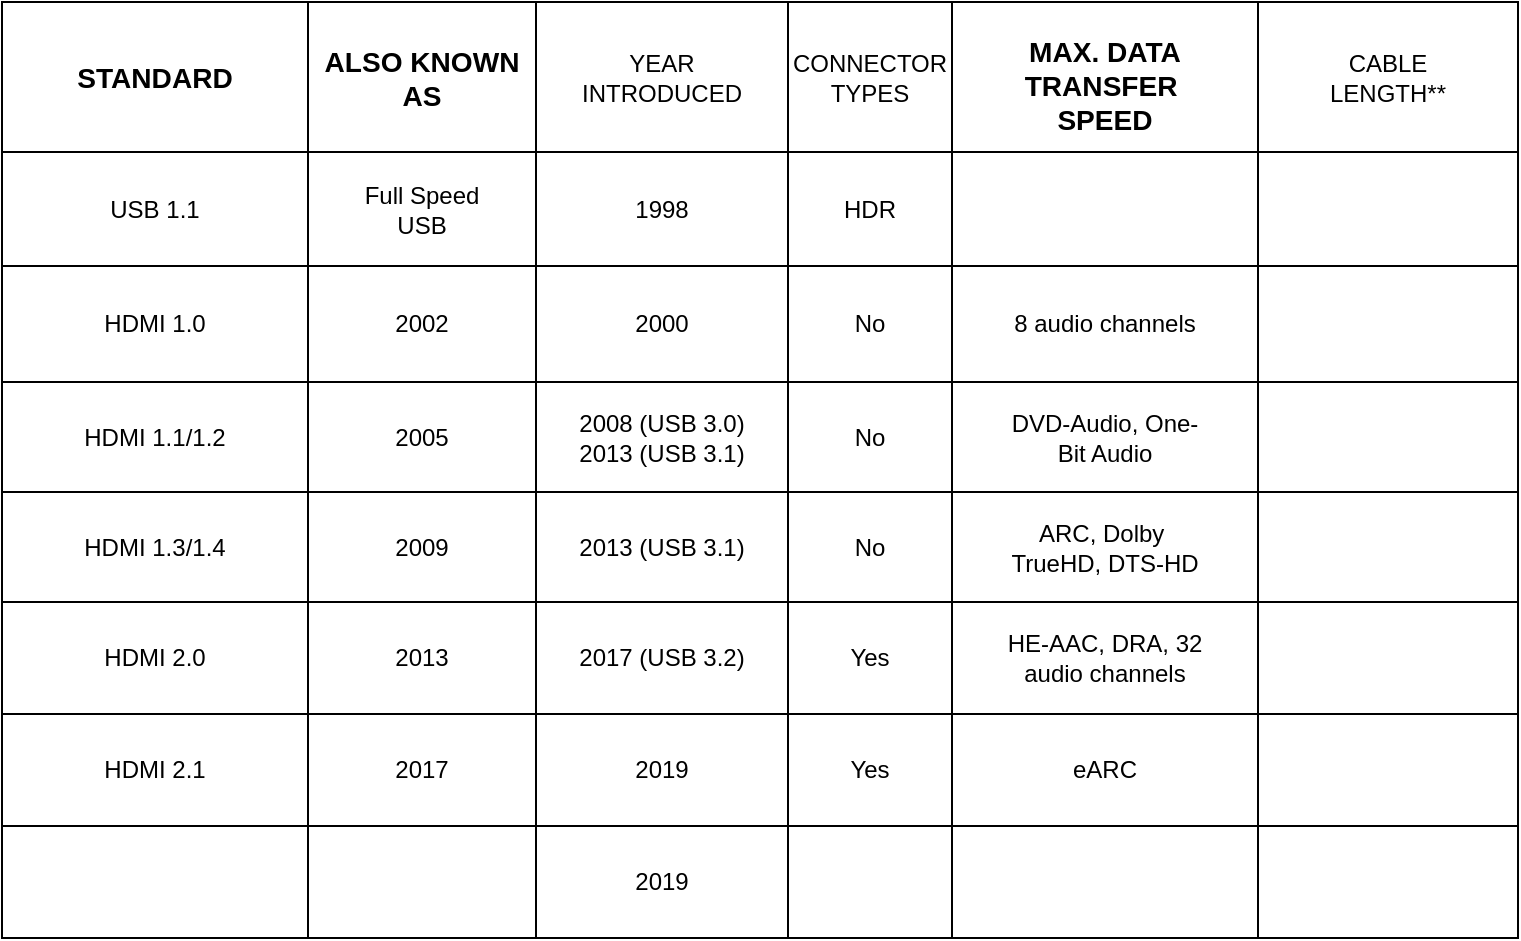 <mxfile version="24.7.14">
  <diagram name="Page-1" id="ngXgqCBh17LJP2s46bQ9">
    <mxGraphModel dx="1022" dy="812" grid="1" gridSize="10" guides="1" tooltips="1" connect="1" arrows="1" fold="1" page="1" pageScale="1" pageWidth="850" pageHeight="1100" math="0" shadow="0">
      <root>
        <mxCell id="0" />
        <mxCell id="1" parent="0" />
        <mxCell id="-isTI6uLrvyU-4uXy8v9-1" value="" style="shape=table;startSize=0;container=1;collapsible=0;childLayout=tableLayout;" vertex="1" parent="1">
          <mxGeometry x="10" y="190" width="758" height="468" as="geometry" />
        </mxCell>
        <mxCell id="-isTI6uLrvyU-4uXy8v9-2" value="" style="shape=tableRow;horizontal=0;startSize=0;swimlaneHead=0;swimlaneBody=0;strokeColor=inherit;top=0;left=0;bottom=0;right=0;collapsible=0;dropTarget=0;fillColor=none;points=[[0,0.5],[1,0.5]];portConstraint=eastwest;" vertex="1" parent="-isTI6uLrvyU-4uXy8v9-1">
          <mxGeometry width="758" height="75" as="geometry" />
        </mxCell>
        <mxCell id="-isTI6uLrvyU-4uXy8v9-3" value="&lt;h3&gt;STANDARD&lt;/h3&gt;" style="shape=partialRectangle;html=1;whiteSpace=wrap;connectable=0;strokeColor=inherit;overflow=hidden;fillColor=none;top=0;left=0;bottom=0;right=0;pointerEvents=1;" vertex="1" parent="-isTI6uLrvyU-4uXy8v9-2">
          <mxGeometry width="153" height="75" as="geometry">
            <mxRectangle width="153" height="75" as="alternateBounds" />
          </mxGeometry>
        </mxCell>
        <mxCell id="-isTI6uLrvyU-4uXy8v9-4" value="&lt;h3&gt;ALSO KNOWN AS&lt;/h3&gt;" style="shape=partialRectangle;html=1;whiteSpace=wrap;connectable=0;strokeColor=inherit;overflow=hidden;fillColor=none;top=0;left=0;bottom=0;right=0;pointerEvents=1;" vertex="1" parent="-isTI6uLrvyU-4uXy8v9-2">
          <mxGeometry x="153" width="114" height="75" as="geometry">
            <mxRectangle width="114" height="75" as="alternateBounds" />
          </mxGeometry>
        </mxCell>
        <mxCell id="-isTI6uLrvyU-4uXy8v9-6" value="YEAR&lt;div&gt;INTRODUCED&lt;/div&gt;" style="shape=partialRectangle;html=1;whiteSpace=wrap;connectable=0;strokeColor=inherit;overflow=hidden;fillColor=none;top=0;left=0;bottom=0;right=0;pointerEvents=1;" vertex="1" parent="-isTI6uLrvyU-4uXy8v9-2">
          <mxGeometry x="267" width="126" height="75" as="geometry">
            <mxRectangle width="126" height="75" as="alternateBounds" />
          </mxGeometry>
        </mxCell>
        <mxCell id="-isTI6uLrvyU-4uXy8v9-7" value="CONNECTOR&lt;div&gt;TYPES&lt;/div&gt;" style="shape=partialRectangle;html=1;whiteSpace=wrap;connectable=0;strokeColor=inherit;overflow=hidden;fillColor=none;top=0;left=0;bottom=0;right=0;pointerEvents=1;" vertex="1" parent="-isTI6uLrvyU-4uXy8v9-2">
          <mxGeometry x="393" width="82" height="75" as="geometry">
            <mxRectangle width="82" height="75" as="alternateBounds" />
          </mxGeometry>
        </mxCell>
        <mxCell id="-isTI6uLrvyU-4uXy8v9-8" value="&lt;h3&gt;MAX. DATA&lt;br&gt;TRANSFER&amp;nbsp;&lt;br&gt;SPEED&lt;/h3&gt;" style="shape=partialRectangle;html=1;whiteSpace=wrap;connectable=0;strokeColor=inherit;overflow=hidden;fillColor=none;top=0;left=0;bottom=0;right=0;pointerEvents=1;" vertex="1" parent="-isTI6uLrvyU-4uXy8v9-2">
          <mxGeometry x="475" width="153" height="75" as="geometry">
            <mxRectangle width="153" height="75" as="alternateBounds" />
          </mxGeometry>
        </mxCell>
        <mxCell id="-isTI6uLrvyU-4uXy8v9-51" value="CABLE&lt;div&gt;LENGTH**&lt;/div&gt;" style="shape=partialRectangle;html=1;whiteSpace=wrap;connectable=0;strokeColor=inherit;overflow=hidden;fillColor=none;top=0;left=0;bottom=0;right=0;pointerEvents=1;" vertex="1" parent="-isTI6uLrvyU-4uXy8v9-2">
          <mxGeometry x="628" width="130" height="75" as="geometry">
            <mxRectangle width="130" height="75" as="alternateBounds" />
          </mxGeometry>
        </mxCell>
        <mxCell id="-isTI6uLrvyU-4uXy8v9-9" value="" style="shape=tableRow;horizontal=0;startSize=0;swimlaneHead=0;swimlaneBody=0;strokeColor=inherit;top=0;left=0;bottom=0;right=0;collapsible=0;dropTarget=0;fillColor=none;points=[[0,0.5],[1,0.5]];portConstraint=eastwest;" vertex="1" parent="-isTI6uLrvyU-4uXy8v9-1">
          <mxGeometry y="75" width="758" height="57" as="geometry" />
        </mxCell>
        <mxCell id="-isTI6uLrvyU-4uXy8v9-10" value="USB 1.1" style="shape=partialRectangle;html=1;whiteSpace=wrap;connectable=0;strokeColor=inherit;overflow=hidden;fillColor=none;top=0;left=0;bottom=0;right=0;pointerEvents=1;" vertex="1" parent="-isTI6uLrvyU-4uXy8v9-9">
          <mxGeometry width="153" height="57" as="geometry">
            <mxRectangle width="153" height="57" as="alternateBounds" />
          </mxGeometry>
        </mxCell>
        <mxCell id="-isTI6uLrvyU-4uXy8v9-11" value="Full Speed&lt;div&gt;USB&lt;/div&gt;" style="shape=partialRectangle;html=1;whiteSpace=wrap;connectable=0;strokeColor=inherit;overflow=hidden;fillColor=none;top=0;left=0;bottom=0;right=0;pointerEvents=1;" vertex="1" parent="-isTI6uLrvyU-4uXy8v9-9">
          <mxGeometry x="153" width="114" height="57" as="geometry">
            <mxRectangle width="114" height="57" as="alternateBounds" />
          </mxGeometry>
        </mxCell>
        <mxCell id="-isTI6uLrvyU-4uXy8v9-13" value="1998" style="shape=partialRectangle;html=1;whiteSpace=wrap;connectable=0;strokeColor=inherit;overflow=hidden;fillColor=none;top=0;left=0;bottom=0;right=0;pointerEvents=1;" vertex="1" parent="-isTI6uLrvyU-4uXy8v9-9">
          <mxGeometry x="267" width="126" height="57" as="geometry">
            <mxRectangle width="126" height="57" as="alternateBounds" />
          </mxGeometry>
        </mxCell>
        <mxCell id="-isTI6uLrvyU-4uXy8v9-14" value="HDR" style="shape=partialRectangle;html=1;whiteSpace=wrap;connectable=0;strokeColor=inherit;overflow=hidden;fillColor=none;top=0;left=0;bottom=0;right=0;pointerEvents=1;" vertex="1" parent="-isTI6uLrvyU-4uXy8v9-9">
          <mxGeometry x="393" width="82" height="57" as="geometry">
            <mxRectangle width="82" height="57" as="alternateBounds" />
          </mxGeometry>
        </mxCell>
        <mxCell id="-isTI6uLrvyU-4uXy8v9-15" value="" style="shape=partialRectangle;html=1;whiteSpace=wrap;connectable=0;strokeColor=inherit;overflow=hidden;fillColor=none;top=0;left=0;bottom=0;right=0;pointerEvents=1;" vertex="1" parent="-isTI6uLrvyU-4uXy8v9-9">
          <mxGeometry x="475" width="153" height="57" as="geometry">
            <mxRectangle width="153" height="57" as="alternateBounds" />
          </mxGeometry>
        </mxCell>
        <mxCell id="-isTI6uLrvyU-4uXy8v9-52" style="shape=partialRectangle;html=1;whiteSpace=wrap;connectable=0;strokeColor=inherit;overflow=hidden;fillColor=none;top=0;left=0;bottom=0;right=0;pointerEvents=1;" vertex="1" parent="-isTI6uLrvyU-4uXy8v9-9">
          <mxGeometry x="628" width="130" height="57" as="geometry">
            <mxRectangle width="130" height="57" as="alternateBounds" />
          </mxGeometry>
        </mxCell>
        <mxCell id="-isTI6uLrvyU-4uXy8v9-16" value="" style="shape=tableRow;horizontal=0;startSize=0;swimlaneHead=0;swimlaneBody=0;strokeColor=inherit;top=0;left=0;bottom=0;right=0;collapsible=0;dropTarget=0;fillColor=none;points=[[0,0.5],[1,0.5]];portConstraint=eastwest;" vertex="1" parent="-isTI6uLrvyU-4uXy8v9-1">
          <mxGeometry y="132" width="758" height="58" as="geometry" />
        </mxCell>
        <mxCell id="-isTI6uLrvyU-4uXy8v9-17" value="HDMI 1.0" style="shape=partialRectangle;html=1;whiteSpace=wrap;connectable=0;strokeColor=inherit;overflow=hidden;fillColor=none;top=0;left=0;bottom=0;right=0;pointerEvents=1;" vertex="1" parent="-isTI6uLrvyU-4uXy8v9-16">
          <mxGeometry width="153" height="58" as="geometry">
            <mxRectangle width="153" height="58" as="alternateBounds" />
          </mxGeometry>
        </mxCell>
        <mxCell id="-isTI6uLrvyU-4uXy8v9-18" value="2002" style="shape=partialRectangle;html=1;whiteSpace=wrap;connectable=0;strokeColor=inherit;overflow=hidden;fillColor=none;top=0;left=0;bottom=0;right=0;pointerEvents=1;" vertex="1" parent="-isTI6uLrvyU-4uXy8v9-16">
          <mxGeometry x="153" width="114" height="58" as="geometry">
            <mxRectangle width="114" height="58" as="alternateBounds" />
          </mxGeometry>
        </mxCell>
        <mxCell id="-isTI6uLrvyU-4uXy8v9-20" value="2000" style="shape=partialRectangle;html=1;whiteSpace=wrap;connectable=0;strokeColor=inherit;overflow=hidden;fillColor=none;top=0;left=0;bottom=0;right=0;pointerEvents=1;" vertex="1" parent="-isTI6uLrvyU-4uXy8v9-16">
          <mxGeometry x="267" width="126" height="58" as="geometry">
            <mxRectangle width="126" height="58" as="alternateBounds" />
          </mxGeometry>
        </mxCell>
        <mxCell id="-isTI6uLrvyU-4uXy8v9-21" value="No" style="shape=partialRectangle;html=1;whiteSpace=wrap;connectable=0;strokeColor=inherit;overflow=hidden;fillColor=none;top=0;left=0;bottom=0;right=0;pointerEvents=1;" vertex="1" parent="-isTI6uLrvyU-4uXy8v9-16">
          <mxGeometry x="393" width="82" height="58" as="geometry">
            <mxRectangle width="82" height="58" as="alternateBounds" />
          </mxGeometry>
        </mxCell>
        <mxCell id="-isTI6uLrvyU-4uXy8v9-22" value="&lt;div&gt;8 audio channels&lt;/div&gt;" style="shape=partialRectangle;html=1;whiteSpace=wrap;connectable=0;strokeColor=inherit;overflow=hidden;fillColor=none;top=0;left=0;bottom=0;right=0;pointerEvents=1;" vertex="1" parent="-isTI6uLrvyU-4uXy8v9-16">
          <mxGeometry x="475" width="153" height="58" as="geometry">
            <mxRectangle width="153" height="58" as="alternateBounds" />
          </mxGeometry>
        </mxCell>
        <mxCell id="-isTI6uLrvyU-4uXy8v9-53" style="shape=partialRectangle;html=1;whiteSpace=wrap;connectable=0;strokeColor=inherit;overflow=hidden;fillColor=none;top=0;left=0;bottom=0;right=0;pointerEvents=1;" vertex="1" parent="-isTI6uLrvyU-4uXy8v9-16">
          <mxGeometry x="628" width="130" height="58" as="geometry">
            <mxRectangle width="130" height="58" as="alternateBounds" />
          </mxGeometry>
        </mxCell>
        <mxCell id="-isTI6uLrvyU-4uXy8v9-23" value="" style="shape=tableRow;horizontal=0;startSize=0;swimlaneHead=0;swimlaneBody=0;strokeColor=inherit;top=0;left=0;bottom=0;right=0;collapsible=0;dropTarget=0;fillColor=none;points=[[0,0.5],[1,0.5]];portConstraint=eastwest;" vertex="1" parent="-isTI6uLrvyU-4uXy8v9-1">
          <mxGeometry y="190" width="758" height="55" as="geometry" />
        </mxCell>
        <mxCell id="-isTI6uLrvyU-4uXy8v9-24" value="HDMI 1.1/1.2" style="shape=partialRectangle;html=1;whiteSpace=wrap;connectable=0;strokeColor=inherit;overflow=hidden;fillColor=none;top=0;left=0;bottom=0;right=0;pointerEvents=1;" vertex="1" parent="-isTI6uLrvyU-4uXy8v9-23">
          <mxGeometry width="153" height="55" as="geometry">
            <mxRectangle width="153" height="55" as="alternateBounds" />
          </mxGeometry>
        </mxCell>
        <mxCell id="-isTI6uLrvyU-4uXy8v9-25" value="2005" style="shape=partialRectangle;html=1;whiteSpace=wrap;connectable=0;strokeColor=inherit;overflow=hidden;fillColor=none;top=0;left=0;bottom=0;right=0;pointerEvents=1;" vertex="1" parent="-isTI6uLrvyU-4uXy8v9-23">
          <mxGeometry x="153" width="114" height="55" as="geometry">
            <mxRectangle width="114" height="55" as="alternateBounds" />
          </mxGeometry>
        </mxCell>
        <mxCell id="-isTI6uLrvyU-4uXy8v9-27" value="&lt;div&gt;2008 (USB 3.0)&lt;/div&gt;&lt;div&gt;2013 (USB 3.1)&lt;/div&gt;" style="shape=partialRectangle;html=1;whiteSpace=wrap;connectable=0;strokeColor=inherit;overflow=hidden;fillColor=none;top=0;left=0;bottom=0;right=0;pointerEvents=1;" vertex="1" parent="-isTI6uLrvyU-4uXy8v9-23">
          <mxGeometry x="267" width="126" height="55" as="geometry">
            <mxRectangle width="126" height="55" as="alternateBounds" />
          </mxGeometry>
        </mxCell>
        <mxCell id="-isTI6uLrvyU-4uXy8v9-28" value="No" style="shape=partialRectangle;html=1;whiteSpace=wrap;connectable=0;strokeColor=inherit;overflow=hidden;fillColor=none;top=0;left=0;bottom=0;right=0;pointerEvents=1;" vertex="1" parent="-isTI6uLrvyU-4uXy8v9-23">
          <mxGeometry x="393" width="82" height="55" as="geometry">
            <mxRectangle width="82" height="55" as="alternateBounds" />
          </mxGeometry>
        </mxCell>
        <mxCell id="-isTI6uLrvyU-4uXy8v9-29" value="DVD-Audio, One-&lt;div&gt;Bit Audio&lt;/div&gt;" style="shape=partialRectangle;html=1;whiteSpace=wrap;connectable=0;strokeColor=inherit;overflow=hidden;fillColor=none;top=0;left=0;bottom=0;right=0;pointerEvents=1;" vertex="1" parent="-isTI6uLrvyU-4uXy8v9-23">
          <mxGeometry x="475" width="153" height="55" as="geometry">
            <mxRectangle width="153" height="55" as="alternateBounds" />
          </mxGeometry>
        </mxCell>
        <mxCell id="-isTI6uLrvyU-4uXy8v9-54" style="shape=partialRectangle;html=1;whiteSpace=wrap;connectable=0;strokeColor=inherit;overflow=hidden;fillColor=none;top=0;left=0;bottom=0;right=0;pointerEvents=1;" vertex="1" parent="-isTI6uLrvyU-4uXy8v9-23">
          <mxGeometry x="628" width="130" height="55" as="geometry">
            <mxRectangle width="130" height="55" as="alternateBounds" />
          </mxGeometry>
        </mxCell>
        <mxCell id="-isTI6uLrvyU-4uXy8v9-30" value="" style="shape=tableRow;horizontal=0;startSize=0;swimlaneHead=0;swimlaneBody=0;strokeColor=inherit;top=0;left=0;bottom=0;right=0;collapsible=0;dropTarget=0;fillColor=none;points=[[0,0.5],[1,0.5]];portConstraint=eastwest;" vertex="1" parent="-isTI6uLrvyU-4uXy8v9-1">
          <mxGeometry y="245" width="758" height="55" as="geometry" />
        </mxCell>
        <mxCell id="-isTI6uLrvyU-4uXy8v9-31" value="HDMI 1.3/1.4" style="shape=partialRectangle;html=1;whiteSpace=wrap;connectable=0;strokeColor=inherit;overflow=hidden;fillColor=none;top=0;left=0;bottom=0;right=0;pointerEvents=1;" vertex="1" parent="-isTI6uLrvyU-4uXy8v9-30">
          <mxGeometry width="153" height="55" as="geometry">
            <mxRectangle width="153" height="55" as="alternateBounds" />
          </mxGeometry>
        </mxCell>
        <mxCell id="-isTI6uLrvyU-4uXy8v9-32" value="2009" style="shape=partialRectangle;html=1;whiteSpace=wrap;connectable=0;strokeColor=inherit;overflow=hidden;fillColor=none;top=0;left=0;bottom=0;right=0;pointerEvents=1;" vertex="1" parent="-isTI6uLrvyU-4uXy8v9-30">
          <mxGeometry x="153" width="114" height="55" as="geometry">
            <mxRectangle width="114" height="55" as="alternateBounds" />
          </mxGeometry>
        </mxCell>
        <mxCell id="-isTI6uLrvyU-4uXy8v9-34" value="2013 (USB 3.1)" style="shape=partialRectangle;html=1;whiteSpace=wrap;connectable=0;strokeColor=inherit;overflow=hidden;fillColor=none;top=0;left=0;bottom=0;right=0;pointerEvents=1;" vertex="1" parent="-isTI6uLrvyU-4uXy8v9-30">
          <mxGeometry x="267" width="126" height="55" as="geometry">
            <mxRectangle width="126" height="55" as="alternateBounds" />
          </mxGeometry>
        </mxCell>
        <mxCell id="-isTI6uLrvyU-4uXy8v9-35" value="No" style="shape=partialRectangle;html=1;whiteSpace=wrap;connectable=0;strokeColor=inherit;overflow=hidden;fillColor=none;top=0;left=0;bottom=0;right=0;pointerEvents=1;" vertex="1" parent="-isTI6uLrvyU-4uXy8v9-30">
          <mxGeometry x="393" width="82" height="55" as="geometry">
            <mxRectangle width="82" height="55" as="alternateBounds" />
          </mxGeometry>
        </mxCell>
        <mxCell id="-isTI6uLrvyU-4uXy8v9-36" value="ARC, Dolby&amp;nbsp;&lt;div&gt;TrueHD, DTS-HD&lt;/div&gt;" style="shape=partialRectangle;html=1;whiteSpace=wrap;connectable=0;strokeColor=inherit;overflow=hidden;fillColor=none;top=0;left=0;bottom=0;right=0;pointerEvents=1;" vertex="1" parent="-isTI6uLrvyU-4uXy8v9-30">
          <mxGeometry x="475" width="153" height="55" as="geometry">
            <mxRectangle width="153" height="55" as="alternateBounds" />
          </mxGeometry>
        </mxCell>
        <mxCell id="-isTI6uLrvyU-4uXy8v9-55" style="shape=partialRectangle;html=1;whiteSpace=wrap;connectable=0;strokeColor=inherit;overflow=hidden;fillColor=none;top=0;left=0;bottom=0;right=0;pointerEvents=1;" vertex="1" parent="-isTI6uLrvyU-4uXy8v9-30">
          <mxGeometry x="628" width="130" height="55" as="geometry">
            <mxRectangle width="130" height="55" as="alternateBounds" />
          </mxGeometry>
        </mxCell>
        <mxCell id="-isTI6uLrvyU-4uXy8v9-37" value="" style="shape=tableRow;horizontal=0;startSize=0;swimlaneHead=0;swimlaneBody=0;strokeColor=inherit;top=0;left=0;bottom=0;right=0;collapsible=0;dropTarget=0;fillColor=none;points=[[0,0.5],[1,0.5]];portConstraint=eastwest;" vertex="1" parent="-isTI6uLrvyU-4uXy8v9-1">
          <mxGeometry y="300" width="758" height="56" as="geometry" />
        </mxCell>
        <mxCell id="-isTI6uLrvyU-4uXy8v9-38" value="HDMI 2.0" style="shape=partialRectangle;html=1;whiteSpace=wrap;connectable=0;strokeColor=inherit;overflow=hidden;fillColor=none;top=0;left=0;bottom=0;right=0;pointerEvents=1;" vertex="1" parent="-isTI6uLrvyU-4uXy8v9-37">
          <mxGeometry width="153" height="56" as="geometry">
            <mxRectangle width="153" height="56" as="alternateBounds" />
          </mxGeometry>
        </mxCell>
        <mxCell id="-isTI6uLrvyU-4uXy8v9-39" value="2013" style="shape=partialRectangle;html=1;whiteSpace=wrap;connectable=0;strokeColor=inherit;overflow=hidden;fillColor=none;top=0;left=0;bottom=0;right=0;pointerEvents=1;" vertex="1" parent="-isTI6uLrvyU-4uXy8v9-37">
          <mxGeometry x="153" width="114" height="56" as="geometry">
            <mxRectangle width="114" height="56" as="alternateBounds" />
          </mxGeometry>
        </mxCell>
        <mxCell id="-isTI6uLrvyU-4uXy8v9-41" value="2017 (USB 3.2)" style="shape=partialRectangle;html=1;whiteSpace=wrap;connectable=0;strokeColor=inherit;overflow=hidden;fillColor=none;top=0;left=0;bottom=0;right=0;pointerEvents=1;" vertex="1" parent="-isTI6uLrvyU-4uXy8v9-37">
          <mxGeometry x="267" width="126" height="56" as="geometry">
            <mxRectangle width="126" height="56" as="alternateBounds" />
          </mxGeometry>
        </mxCell>
        <mxCell id="-isTI6uLrvyU-4uXy8v9-42" value="Yes" style="shape=partialRectangle;html=1;whiteSpace=wrap;connectable=0;strokeColor=inherit;overflow=hidden;fillColor=none;top=0;left=0;bottom=0;right=0;pointerEvents=1;" vertex="1" parent="-isTI6uLrvyU-4uXy8v9-37">
          <mxGeometry x="393" width="82" height="56" as="geometry">
            <mxRectangle width="82" height="56" as="alternateBounds" />
          </mxGeometry>
        </mxCell>
        <mxCell id="-isTI6uLrvyU-4uXy8v9-43" value="HE-AAC, DRA, 32&lt;div&gt;&lt;span style=&quot;background-color: initial;&quot;&gt;&amp;nbsp;audio channels&amp;nbsp;&lt;/span&gt;&lt;/div&gt;" style="shape=partialRectangle;html=1;whiteSpace=wrap;connectable=0;strokeColor=inherit;overflow=hidden;fillColor=none;top=0;left=0;bottom=0;right=0;pointerEvents=1;" vertex="1" parent="-isTI6uLrvyU-4uXy8v9-37">
          <mxGeometry x="475" width="153" height="56" as="geometry">
            <mxRectangle width="153" height="56" as="alternateBounds" />
          </mxGeometry>
        </mxCell>
        <mxCell id="-isTI6uLrvyU-4uXy8v9-56" style="shape=partialRectangle;html=1;whiteSpace=wrap;connectable=0;strokeColor=inherit;overflow=hidden;fillColor=none;top=0;left=0;bottom=0;right=0;pointerEvents=1;" vertex="1" parent="-isTI6uLrvyU-4uXy8v9-37">
          <mxGeometry x="628" width="130" height="56" as="geometry">
            <mxRectangle width="130" height="56" as="alternateBounds" />
          </mxGeometry>
        </mxCell>
        <mxCell id="-isTI6uLrvyU-4uXy8v9-44" value="" style="shape=tableRow;horizontal=0;startSize=0;swimlaneHead=0;swimlaneBody=0;strokeColor=inherit;top=0;left=0;bottom=0;right=0;collapsible=0;dropTarget=0;fillColor=none;points=[[0,0.5],[1,0.5]];portConstraint=eastwest;" vertex="1" parent="-isTI6uLrvyU-4uXy8v9-1">
          <mxGeometry y="356" width="758" height="56" as="geometry" />
        </mxCell>
        <mxCell id="-isTI6uLrvyU-4uXy8v9-45" value="HDMI 2.1" style="shape=partialRectangle;html=1;whiteSpace=wrap;connectable=0;strokeColor=inherit;overflow=hidden;fillColor=none;top=0;left=0;bottom=0;right=0;pointerEvents=1;" vertex="1" parent="-isTI6uLrvyU-4uXy8v9-44">
          <mxGeometry width="153" height="56" as="geometry">
            <mxRectangle width="153" height="56" as="alternateBounds" />
          </mxGeometry>
        </mxCell>
        <mxCell id="-isTI6uLrvyU-4uXy8v9-46" value="2017" style="shape=partialRectangle;html=1;whiteSpace=wrap;connectable=0;strokeColor=inherit;overflow=hidden;fillColor=none;top=0;left=0;bottom=0;right=0;pointerEvents=1;" vertex="1" parent="-isTI6uLrvyU-4uXy8v9-44">
          <mxGeometry x="153" width="114" height="56" as="geometry">
            <mxRectangle width="114" height="56" as="alternateBounds" />
          </mxGeometry>
        </mxCell>
        <mxCell id="-isTI6uLrvyU-4uXy8v9-48" value="2019" style="shape=partialRectangle;html=1;whiteSpace=wrap;connectable=0;strokeColor=inherit;overflow=hidden;fillColor=none;top=0;left=0;bottom=0;right=0;pointerEvents=1;" vertex="1" parent="-isTI6uLrvyU-4uXy8v9-44">
          <mxGeometry x="267" width="126" height="56" as="geometry">
            <mxRectangle width="126" height="56" as="alternateBounds" />
          </mxGeometry>
        </mxCell>
        <mxCell id="-isTI6uLrvyU-4uXy8v9-49" value="Yes" style="shape=partialRectangle;html=1;whiteSpace=wrap;connectable=0;strokeColor=inherit;overflow=hidden;fillColor=none;top=0;left=0;bottom=0;right=0;pointerEvents=1;" vertex="1" parent="-isTI6uLrvyU-4uXy8v9-44">
          <mxGeometry x="393" width="82" height="56" as="geometry">
            <mxRectangle width="82" height="56" as="alternateBounds" />
          </mxGeometry>
        </mxCell>
        <mxCell id="-isTI6uLrvyU-4uXy8v9-50" value="eARC" style="shape=partialRectangle;html=1;whiteSpace=wrap;connectable=0;strokeColor=inherit;overflow=hidden;fillColor=none;top=0;left=0;bottom=0;right=0;pointerEvents=1;" vertex="1" parent="-isTI6uLrvyU-4uXy8v9-44">
          <mxGeometry x="475" width="153" height="56" as="geometry">
            <mxRectangle width="153" height="56" as="alternateBounds" />
          </mxGeometry>
        </mxCell>
        <mxCell id="-isTI6uLrvyU-4uXy8v9-57" style="shape=partialRectangle;html=1;whiteSpace=wrap;connectable=0;strokeColor=inherit;overflow=hidden;fillColor=none;top=0;left=0;bottom=0;right=0;pointerEvents=1;" vertex="1" parent="-isTI6uLrvyU-4uXy8v9-44">
          <mxGeometry x="628" width="130" height="56" as="geometry">
            <mxRectangle width="130" height="56" as="alternateBounds" />
          </mxGeometry>
        </mxCell>
        <mxCell id="-isTI6uLrvyU-4uXy8v9-65" style="shape=tableRow;horizontal=0;startSize=0;swimlaneHead=0;swimlaneBody=0;strokeColor=inherit;top=0;left=0;bottom=0;right=0;collapsible=0;dropTarget=0;fillColor=none;points=[[0,0.5],[1,0.5]];portConstraint=eastwest;" vertex="1" parent="-isTI6uLrvyU-4uXy8v9-1">
          <mxGeometry y="412" width="758" height="56" as="geometry" />
        </mxCell>
        <mxCell id="-isTI6uLrvyU-4uXy8v9-66" style="shape=partialRectangle;html=1;whiteSpace=wrap;connectable=0;strokeColor=inherit;overflow=hidden;fillColor=none;top=0;left=0;bottom=0;right=0;pointerEvents=1;" vertex="1" parent="-isTI6uLrvyU-4uXy8v9-65">
          <mxGeometry width="153" height="56" as="geometry">
            <mxRectangle width="153" height="56" as="alternateBounds" />
          </mxGeometry>
        </mxCell>
        <mxCell id="-isTI6uLrvyU-4uXy8v9-67" style="shape=partialRectangle;html=1;whiteSpace=wrap;connectable=0;strokeColor=inherit;overflow=hidden;fillColor=none;top=0;left=0;bottom=0;right=0;pointerEvents=1;" vertex="1" parent="-isTI6uLrvyU-4uXy8v9-65">
          <mxGeometry x="153" width="114" height="56" as="geometry">
            <mxRectangle width="114" height="56" as="alternateBounds" />
          </mxGeometry>
        </mxCell>
        <mxCell id="-isTI6uLrvyU-4uXy8v9-68" value="2019" style="shape=partialRectangle;html=1;whiteSpace=wrap;connectable=0;strokeColor=inherit;overflow=hidden;fillColor=none;top=0;left=0;bottom=0;right=0;pointerEvents=1;" vertex="1" parent="-isTI6uLrvyU-4uXy8v9-65">
          <mxGeometry x="267" width="126" height="56" as="geometry">
            <mxRectangle width="126" height="56" as="alternateBounds" />
          </mxGeometry>
        </mxCell>
        <mxCell id="-isTI6uLrvyU-4uXy8v9-69" style="shape=partialRectangle;html=1;whiteSpace=wrap;connectable=0;strokeColor=inherit;overflow=hidden;fillColor=none;top=0;left=0;bottom=0;right=0;pointerEvents=1;" vertex="1" parent="-isTI6uLrvyU-4uXy8v9-65">
          <mxGeometry x="393" width="82" height="56" as="geometry">
            <mxRectangle width="82" height="56" as="alternateBounds" />
          </mxGeometry>
        </mxCell>
        <mxCell id="-isTI6uLrvyU-4uXy8v9-70" style="shape=partialRectangle;html=1;whiteSpace=wrap;connectable=0;strokeColor=inherit;overflow=hidden;fillColor=none;top=0;left=0;bottom=0;right=0;pointerEvents=1;" vertex="1" parent="-isTI6uLrvyU-4uXy8v9-65">
          <mxGeometry x="475" width="153" height="56" as="geometry">
            <mxRectangle width="153" height="56" as="alternateBounds" />
          </mxGeometry>
        </mxCell>
        <mxCell id="-isTI6uLrvyU-4uXy8v9-71" style="shape=partialRectangle;html=1;whiteSpace=wrap;connectable=0;strokeColor=inherit;overflow=hidden;fillColor=none;top=0;left=0;bottom=0;right=0;pointerEvents=1;" vertex="1" parent="-isTI6uLrvyU-4uXy8v9-65">
          <mxGeometry x="628" width="130" height="56" as="geometry">
            <mxRectangle width="130" height="56" as="alternateBounds" />
          </mxGeometry>
        </mxCell>
      </root>
    </mxGraphModel>
  </diagram>
</mxfile>
